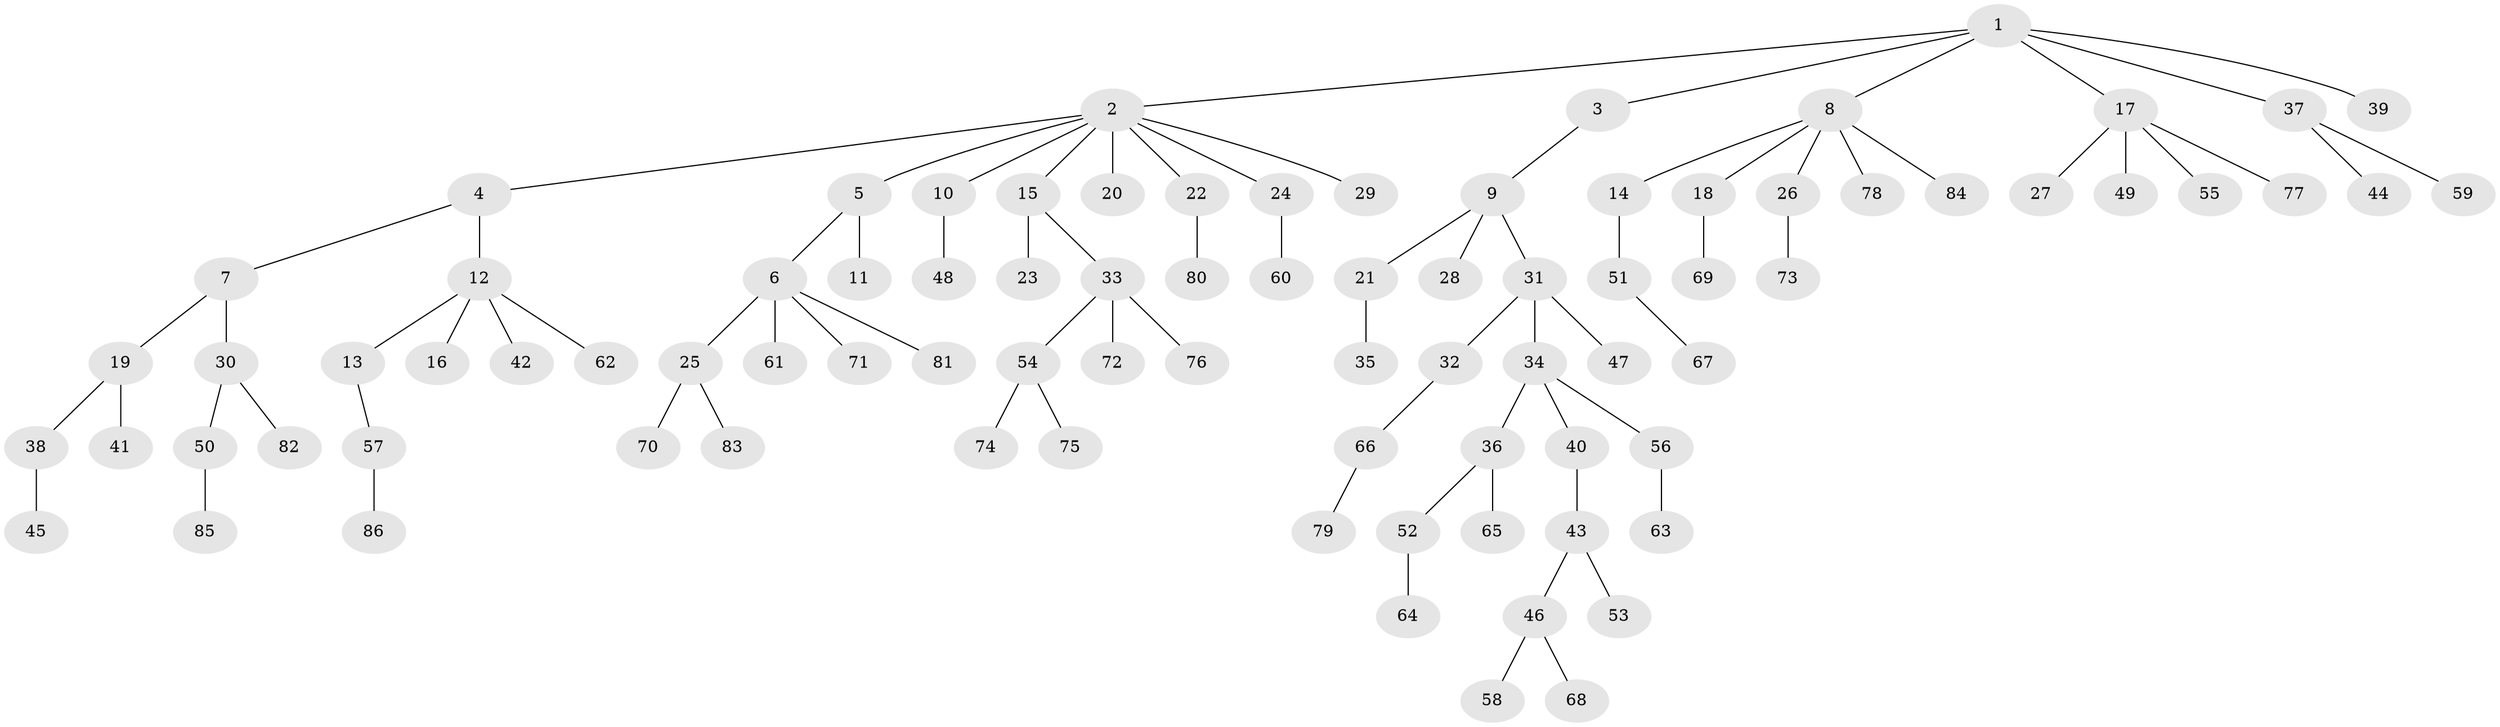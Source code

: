 // coarse degree distribution, {2: 0.12, 1: 0.76, 4: 0.04, 9: 0.04, 10: 0.04}
// Generated by graph-tools (version 1.1) at 2025/56/03/04/25 21:56:45]
// undirected, 86 vertices, 85 edges
graph export_dot {
graph [start="1"]
  node [color=gray90,style=filled];
  1;
  2;
  3;
  4;
  5;
  6;
  7;
  8;
  9;
  10;
  11;
  12;
  13;
  14;
  15;
  16;
  17;
  18;
  19;
  20;
  21;
  22;
  23;
  24;
  25;
  26;
  27;
  28;
  29;
  30;
  31;
  32;
  33;
  34;
  35;
  36;
  37;
  38;
  39;
  40;
  41;
  42;
  43;
  44;
  45;
  46;
  47;
  48;
  49;
  50;
  51;
  52;
  53;
  54;
  55;
  56;
  57;
  58;
  59;
  60;
  61;
  62;
  63;
  64;
  65;
  66;
  67;
  68;
  69;
  70;
  71;
  72;
  73;
  74;
  75;
  76;
  77;
  78;
  79;
  80;
  81;
  82;
  83;
  84;
  85;
  86;
  1 -- 2;
  1 -- 3;
  1 -- 8;
  1 -- 17;
  1 -- 37;
  1 -- 39;
  2 -- 4;
  2 -- 5;
  2 -- 10;
  2 -- 15;
  2 -- 20;
  2 -- 22;
  2 -- 24;
  2 -- 29;
  3 -- 9;
  4 -- 7;
  4 -- 12;
  5 -- 6;
  5 -- 11;
  6 -- 25;
  6 -- 61;
  6 -- 71;
  6 -- 81;
  7 -- 19;
  7 -- 30;
  8 -- 14;
  8 -- 18;
  8 -- 26;
  8 -- 78;
  8 -- 84;
  9 -- 21;
  9 -- 28;
  9 -- 31;
  10 -- 48;
  12 -- 13;
  12 -- 16;
  12 -- 42;
  12 -- 62;
  13 -- 57;
  14 -- 51;
  15 -- 23;
  15 -- 33;
  17 -- 27;
  17 -- 49;
  17 -- 55;
  17 -- 77;
  18 -- 69;
  19 -- 38;
  19 -- 41;
  21 -- 35;
  22 -- 80;
  24 -- 60;
  25 -- 70;
  25 -- 83;
  26 -- 73;
  30 -- 50;
  30 -- 82;
  31 -- 32;
  31 -- 34;
  31 -- 47;
  32 -- 66;
  33 -- 54;
  33 -- 72;
  33 -- 76;
  34 -- 36;
  34 -- 40;
  34 -- 56;
  36 -- 52;
  36 -- 65;
  37 -- 44;
  37 -- 59;
  38 -- 45;
  40 -- 43;
  43 -- 46;
  43 -- 53;
  46 -- 58;
  46 -- 68;
  50 -- 85;
  51 -- 67;
  52 -- 64;
  54 -- 74;
  54 -- 75;
  56 -- 63;
  57 -- 86;
  66 -- 79;
}
